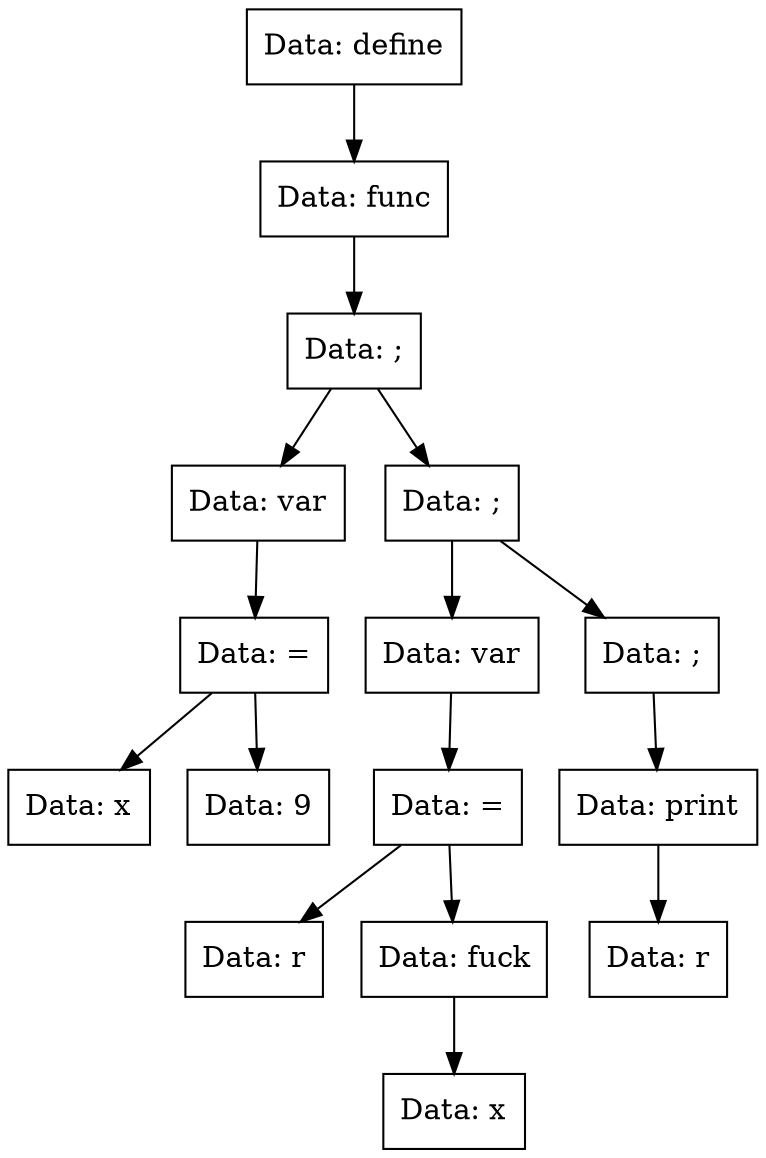 digraph func{
Node0x4dca090[shape="record", label="Data: define"];
Node0x4dca150[shape="record", label="Data: func"];
Node0x4dca210[shape="record", label="Data: ;"];
Node0x4dca2d0[shape="record", label="Data: var"];
Node0x4dca390[shape="record", label="Data: ="];
Node0x4dca450[shape="record", label="Data: x"];
Node0x4dca390->Node0x4dca450;
Node0x4dca510[shape="record", label="Data: 9"];
Node0x4dca390->Node0x4dca510;
Node0x4dca2d0->Node0x4dca390;
Node0x4dca210->Node0x4dca2d0;
Node0x4dca5d0[shape="record", label="Data: ;"];
Node0x4dca690[shape="record", label="Data: var"];
Node0x4dca750[shape="record", label="Data: ="];
Node0x4dca810[shape="record", label="Data: r"];
Node0x4dca750->Node0x4dca810;
Node0x4dca8d0[shape="record", label="Data: fuck"];
Node0x4dca990[shape="record", label="Data: x"];
Node0x4dca8d0->Node0x4dca990;
Node0x4dca750->Node0x4dca8d0;
Node0x4dca690->Node0x4dca750;
Node0x4dca5d0->Node0x4dca690;
Node0x4dcaa50[shape="record", label="Data: ;"];
Node0x4dcab10[shape="record", label="Data: print"];
Node0x4dcabd0[shape="record", label="Data: r"];
Node0x4dcab10->Node0x4dcabd0;
Node0x4dcaa50->Node0x4dcab10;
Node0x4dca5d0->Node0x4dcaa50;
Node0x4dca210->Node0x4dca5d0;
Node0x4dca150->Node0x4dca210;
Node0x4dca090->Node0x4dca150;
}